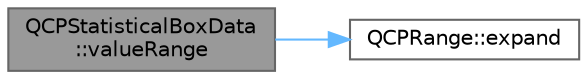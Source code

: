 digraph "QCPStatisticalBoxData::valueRange"
{
 // LATEX_PDF_SIZE
  bgcolor="transparent";
  edge [fontname=Helvetica,fontsize=10,labelfontname=Helvetica,labelfontsize=10];
  node [fontname=Helvetica,fontsize=10,shape=box,height=0.2,width=0.4];
  rankdir="LR";
  Node1 [label="QCPStatisticalBoxData\l::valueRange",height=0.2,width=0.4,color="gray40", fillcolor="grey60", style="filled", fontcolor="black",tooltip=" "];
  Node1 -> Node2 [color="steelblue1",style="solid"];
  Node2 [label="QCPRange::expand",height=0.2,width=0.4,color="grey40", fillcolor="white", style="filled",URL="$class_q_c_p_range.html#a0fa1bc8048be50d52bea93a8caf08305",tooltip=" "];
}
